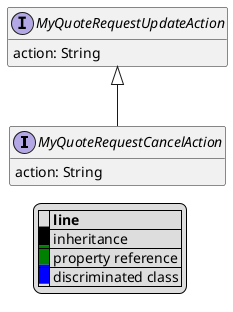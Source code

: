 @startuml

hide empty fields
hide empty methods
legend
|= |= line |
|<back:black>   </back>| inheritance |
|<back:green>   </back>| property reference |
|<back:blue>   </back>| discriminated class |
endlegend
interface MyQuoteRequestCancelAction [[MyQuoteRequestCancelAction.svg]] extends MyQuoteRequestUpdateAction {
    action: String
}
interface MyQuoteRequestUpdateAction [[MyQuoteRequestUpdateAction.svg]]  {
    action: String
}





@enduml
